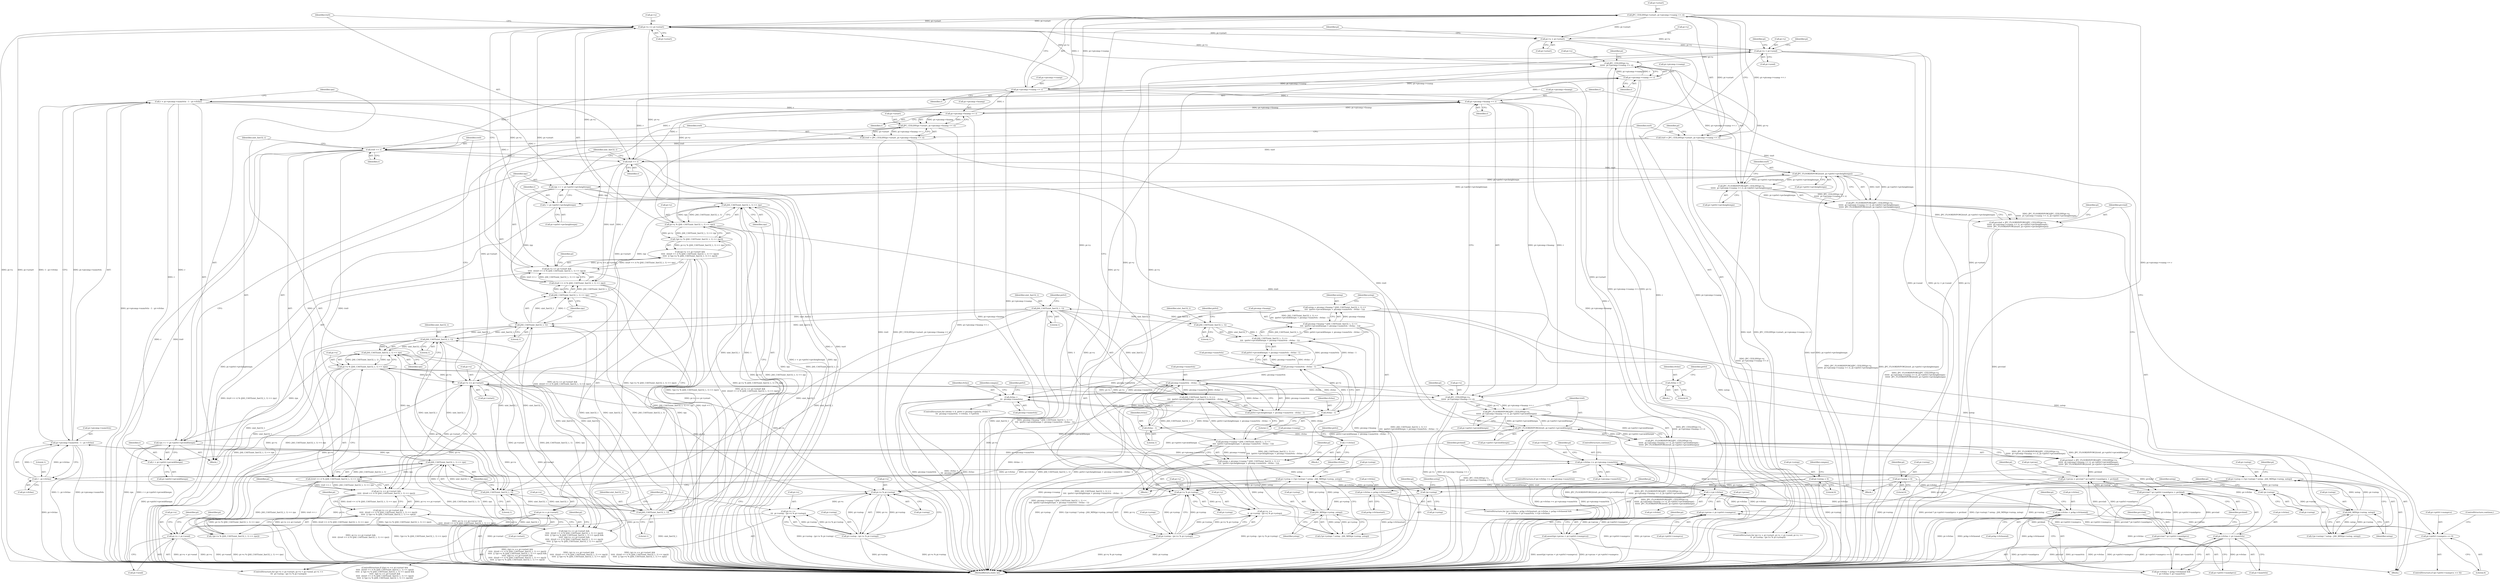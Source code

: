 digraph "0_jasper_f25486c3d4aa472fec79150f2c41ed4333395d3d@pointer" {
"1000513" [label="(Call,JPC_CEILDIV(pi->ystart, pi->picomp->vsamp << r))"];
"1000556" [label="(Call,pi->y == pi->ystart)"];
"1000329" [label="(Call,pi->y < pi->yend)"];
"1000322" [label="(Call,pi->y = pi->ystart)"];
"1000513" [label="(Call,JPC_CEILDIV(pi->ystart, pi->picomp->vsamp << r))"];
"1000517" [label="(Call,pi->picomp->vsamp << r)"];
"1000618" [label="(Call,pi->picomp->vsamp << r)"];
"1000591" [label="(Call,pi->picomp->hsamp << r)"];
"1000504" [label="(Call,pi->picomp->hsamp << r)"];
"1000467" [label="(Call,r = pi->picomp->numrlvls - 1 - pi->rlvlno)"];
"1000469" [label="(Call,pi->picomp->numrlvls - 1 - pi->rlvlno)"];
"1000432" [label="(Call,pi->rlvlno >= pi->picomp->numrlvls)"];
"1000309" [label="(Call,pi->rlvlno < pi->maxrlvls)"];
"1000302" [label="(Call,pi->rlvlno < pchg->rlvlnoend)"];
"1000294" [label="(Call,pi->rlvlno = pchg->rlvlnostart)"];
"1000316" [label="(Call,++pi->rlvlno)"];
"1000475" [label="(Call,1 - pi->rlvlno)"];
"1000564" [label="(Call,try0 << r)"];
"1000511" [label="(Call,try0 = JPC_CEILDIV(pi->ystart, pi->picomp->vsamp << r))"];
"1000536" [label="(Call,trx0 << r)"];
"1000498" [label="(Call,trx0 = JPC_CEILDIV(pi->xstart, pi->picomp->hsamp << r))"];
"1000500" [label="(Call,JPC_CEILDIV(pi->xstart, pi->picomp->hsamp << r))"];
"1000528" [label="(Call,pi->x == pi->xstart)"];
"1000360" [label="(Call,pi->x < pi->xend)"];
"1000367" [label="(Call,pi->x +=\n\t\t\t  pi->xstep - (pi->x % pi->xstep))"];
"1000371" [label="(Call,pi->xstep - (pi->x % pi->xstep))"];
"1000375" [label="(Call,pi->x % pi->xstep)"];
"1000545" [label="(Call,pi->x % (JAS_CAST(uint_fast32_t, 1) << rpx))"];
"1000549" [label="(Call,JAS_CAST(uint_fast32_t, 1) << rpx)"];
"1000550" [label="(Call,JAS_CAST(uint_fast32_t, 1))"];
"1000578" [label="(Call,JAS_CAST(uint_fast32_t, 1))"];
"1000568" [label="(Call,JAS_CAST(uint_fast32_t, 1))"];
"1000244" [label="(Call,JAS_CAST(uint_fast32_t, 1))"];
"1000223" [label="(Call,JAS_CAST(uint_fast32_t, 1))"];
"1000540" [label="(Call,JAS_CAST(uint_fast32_t, 1))"];
"1000539" [label="(Call,JAS_CAST(uint_fast32_t, 1) << rpx)"];
"1000480" [label="(Call,rpx = r + pi->pirlvl->prcwidthexpn)"];
"1000603" [label="(Call,JPC_FLOORDIVPOW2(trx0, pi->pirlvl->prcwidthexpn))"];
"1000586" [label="(Call,JPC_FLOORDIVPOW2(JPC_CEILDIV(pi->x,\n\t\t\t\t\t\t  pi->picomp->hsamp << r), pi->pirlvl->prcwidthexpn))"];
"1000587" [label="(Call,JPC_CEILDIV(pi->x,\n\t\t\t\t\t\t  pi->picomp->hsamp << r))"];
"1000258" [label="(Call,pi->xstep = (!pi->xstep) ? xstep : JAS_MIN(pi->xstep, xstep))"];
"1000216" [label="(Call,xstep = picomp->hsamp * (JAS_CAST(uint_fast32_t, 1) <<\n\t\t\t\t  (pirlvl->prcwidthexpn + picomp->numrlvls - rlvlno - 1)))"];
"1000218" [label="(Call,picomp->hsamp * (JAS_CAST(uint_fast32_t, 1) <<\n\t\t\t\t  (pirlvl->prcwidthexpn + picomp->numrlvls - rlvlno - 1)))"];
"1000222" [label="(Call,JAS_CAST(uint_fast32_t, 1) <<\n\t\t\t\t  (pirlvl->prcwidthexpn + picomp->numrlvls - rlvlno - 1))"];
"1000230" [label="(Call,picomp->numrlvls - rlvlno - 1)"];
"1000173" [label="(Call,rlvlno <\n \t\t\t  picomp->numrlvls)"];
"1000165" [label="(Call,rlvlno = 0)"];
"1000179" [label="(Call,++rlvlno)"];
"1000255" [label="(Call,rlvlno - 1)"];
"1000234" [label="(Call,rlvlno - 1)"];
"1000251" [label="(Call,picomp->numrlvls - rlvlno - 1)"];
"1000268" [label="(Call,JAS_MIN(pi->xstep, xstep))"];
"1000263" [label="(Call,!pi->xstep)"];
"1000132" [label="(Call,pi->xstep = 0)"];
"1000353" [label="(Call,pi->x = pi->xstart)"];
"1000336" [label="(Call,pi->y +=\n\t\t  pi->ystep - (pi->y % pi->ystep))"];
"1000340" [label="(Call,pi->ystep - (pi->y % pi->ystep))"];
"1000344" [label="(Call,pi->y % pi->ystep)"];
"1000573" [label="(Call,pi->y % (JAS_CAST(uint_fast32_t, 1) << rpy))"];
"1000577" [label="(Call,JAS_CAST(uint_fast32_t, 1) << rpy)"];
"1000567" [label="(Call,JAS_CAST(uint_fast32_t, 1) << rpy)"];
"1000489" [label="(Call,rpy = r + pi->pirlvl->prcheightexpn)"];
"1000630" [label="(Call,JPC_FLOORDIVPOW2(try0, pi->pirlvl->prcheightexpn))"];
"1000613" [label="(Call,JPC_FLOORDIVPOW2(JPC_CEILDIV(pi->y,\n\t\t\t\t\t\t  pi->picomp->vsamp << r), pi->pirlvl->prcheightexpn))"];
"1000614" [label="(Call,JPC_CEILDIV(pi->y,\n\t\t\t\t\t\t  pi->picomp->vsamp << r))"];
"1000273" [label="(Call,pi->ystep = (!pi->ystep) ? ystep : JAS_MIN(pi->ystep, ystep))"];
"1000283" [label="(Call,JAS_MIN(pi->ystep, ystep))"];
"1000278" [label="(Call,!pi->ystep)"];
"1000137" [label="(Call,pi->ystep = 0)"];
"1000237" [label="(Call,ystep = picomp->vsamp * (JAS_CAST(uint_fast32_t, 1) <<\n\t\t\t\t  (pirlvl->prcheightexpn + picomp->numrlvls - rlvlno - 1)))"];
"1000239" [label="(Call,picomp->vsamp * (JAS_CAST(uint_fast32_t, 1) <<\n\t\t\t\t  (pirlvl->prcheightexpn + picomp->numrlvls - rlvlno - 1)))"];
"1000243" [label="(Call,JAS_CAST(uint_fast32_t, 1) <<\n\t\t\t\t  (pirlvl->prcheightexpn + picomp->numrlvls - rlvlno - 1))"];
"1000563" [label="(Call,(try0 << r) % (JAS_CAST(uint_fast32_t, 1) << rpy))"];
"1000555" [label="(Call,pi->y == pi->ystart &&\n\t\t\t\t\t  ((try0 << r) % (JAS_CAST(uint_fast32_t, 1) << rpy)))"];
"1000554" [label="(Call,(pi->y == pi->ystart &&\n\t\t\t\t\t  ((try0 << r) % (JAS_CAST(uint_fast32_t, 1) << rpy)))\n\t\t\t\t\t  || !(pi->y % (JAS_CAST(uint_fast32_t, 1) << rpy)))"];
"1000525" [label="(Call,((pi->x == pi->xstart &&\n\t\t\t\t\t  ((trx0 << r) % (JAS_CAST(uint_fast32_t, 1) << rpx)))\n\t\t\t\t\t  || !(pi->x % (JAS_CAST(uint_fast32_t, 1) << rpx))) &&\n\t\t\t\t\t  ((pi->y == pi->ystart &&\n\t\t\t\t\t  ((try0 << r) % (JAS_CAST(uint_fast32_t, 1) << rpy)))\n\t\t\t\t\t  || !(pi->y % (JAS_CAST(uint_fast32_t, 1) << rpy))))"];
"1000535" [label="(Call,(trx0 << r) % (JAS_CAST(uint_fast32_t, 1) << rpx))"];
"1000527" [label="(Call,pi->x == pi->xstart &&\n\t\t\t\t\t  ((trx0 << r) % (JAS_CAST(uint_fast32_t, 1) << rpx)))"];
"1000526" [label="(Call,(pi->x == pi->xstart &&\n\t\t\t\t\t  ((trx0 << r) % (JAS_CAST(uint_fast32_t, 1) << rpx)))\n\t\t\t\t\t  || !(pi->x % (JAS_CAST(uint_fast32_t, 1) << rpx)))"];
"1000585" [label="(Call,JPC_FLOORDIVPOW2(JPC_CEILDIV(pi->x,\n\t\t\t\t\t\t  pi->picomp->hsamp << r), pi->pirlvl->prcwidthexpn) -\n\t\t\t\t\t\t  JPC_FLOORDIVPOW2(trx0, pi->pirlvl->prcwidthexpn))"];
"1000583" [label="(Call,prchind = JPC_FLOORDIVPOW2(JPC_CEILDIV(pi->x,\n\t\t\t\t\t\t  pi->picomp->hsamp << r), pi->pirlvl->prcwidthexpn) -\n\t\t\t\t\t\t  JPC_FLOORDIVPOW2(trx0, pi->pirlvl->prcwidthexpn))"];
"1000637" [label="(Call,pi->prcno = prcvind * pi->pirlvl->numhprcs + prchind)"];
"1000651" [label="(Call,pi->prcno < pi->pirlvl->numprcs)"];
"1000458" [label="(Call,pi->pirlvl->numprcs == 0)"];
"1000650" [label="(Call,assert(pi->prcno < pi->pirlvl->numprcs))"];
"1000641" [label="(Call,prcvind * pi->pirlvl->numhprcs + prchind)"];
"1000544" [label="(Call,!(pi->x % (JAS_CAST(uint_fast32_t, 1) << rpx)))"];
"1000482" [label="(Call,r + pi->pirlvl->prcwidthexpn)"];
"1000612" [label="(Call,JPC_FLOORDIVPOW2(JPC_CEILDIV(pi->y,\n\t\t\t\t\t\t  pi->picomp->vsamp << r), pi->pirlvl->prcheightexpn) -\n\t\t\t\t\t\t  JPC_FLOORDIVPOW2(try0, pi->pirlvl->prcheightexpn))"];
"1000610" [label="(Call,prcvind = JPC_FLOORDIVPOW2(JPC_CEILDIV(pi->y,\n\t\t\t\t\t\t  pi->picomp->vsamp << r), pi->pirlvl->prcheightexpn) -\n\t\t\t\t\t\t  JPC_FLOORDIVPOW2(try0, pi->pirlvl->prcheightexpn))"];
"1000642" [label="(Call,prcvind * pi->pirlvl->numhprcs)"];
"1000572" [label="(Call,!(pi->y % (JAS_CAST(uint_fast32_t, 1) << rpy)))"];
"1000491" [label="(Call,r + pi->pirlvl->prcheightexpn)"];
"1000224" [label="(Identifier,uint_fast32_t)"];
"1000133" [label="(Call,pi->xstep)"];
"1000283" [label="(Call,JAS_MIN(pi->ystep, ystep))"];
"1000226" [label="(Call,pirlvl->prcwidthexpn + picomp->numrlvls - rlvlno - 1)"];
"1000275" [label="(Identifier,pi)"];
"1000491" [label="(Call,r + pi->pirlvl->prcheightexpn)"];
"1000137" [label="(Call,pi->ystep = 0)"];
"1000523" [label="(Identifier,r)"];
"1000274" [label="(Call,pi->ystep)"];
"1000279" [label="(Call,pi->ystep)"];
"1000651" [label="(Call,pi->prcno < pi->pirlvl->numprcs)"];
"1000277" [label="(Call,(!pi->ystep) ? ystep : JAS_MIN(pi->ystep, ystep))"];
"1000573" [label="(Call,pi->y % (JAS_CAST(uint_fast32_t, 1) << rpy))"];
"1000597" [label="(Identifier,r)"];
"1000544" [label="(Call,!(pi->x % (JAS_CAST(uint_fast32_t, 1) << rpx)))"];
"1000600" [label="(Identifier,pi)"];
"1000252" [label="(Call,picomp->numrlvls)"];
"1000367" [label="(Call,pi->x +=\n\t\t\t  pi->xstep - (pi->x % pi->xstep))"];
"1000536" [label="(Call,trx0 << r)"];
"1000492" [label="(Identifier,r)"];
"1000264" [label="(Call,pi->xstep)"];
"1000458" [label="(Call,pi->pirlvl->numprcs == 0)"];
"1000663" [label="(Identifier,pi)"];
"1000166" [label="(Identifier,rlvlno)"];
"1000642" [label="(Call,prcvind * pi->pirlvl->numhprcs)"];
"1000484" [label="(Call,pi->pirlvl->prcwidthexpn)"];
"1000552" [label="(Literal,1)"];
"1000257" [label="(Literal,1)"];
"1000357" [label="(Call,pi->xstart)"];
"1000567" [label="(Call,JAS_CAST(uint_fast32_t, 1) << rpy)"];
"1000630" [label="(Call,JPC_FLOORDIVPOW2(try0, pi->pirlvl->prcheightexpn))"];
"1000604" [label="(Identifier,trx0)"];
"1000272" [label="(Identifier,xstep)"];
"1000442" [label="(ControlStructure,continue;)"];
"1000547" [label="(Identifier,pi)"];
"1000183" [label="(Block,)"];
"1000510" [label="(Identifier,r)"];
"1000615" [label="(Call,pi->y)"];
"1000364" [label="(Call,pi->xend)"];
"1000498" [label="(Call,trx0 = JPC_CEILDIV(pi->xstart, pi->picomp->hsamp << r))"];
"1000302" [label="(Call,pi->rlvlno < pchg->rlvlnoend)"];
"1000375" [label="(Call,pi->x % pi->xstep)"];
"1000301" [label="(Call,pi->rlvlno < pchg->rlvlnoend &&\n\t  pi->rlvlno < pi->maxrlvls)"];
"1000432" [label="(Call,pi->rlvlno >= pi->picomp->numrlvls)"];
"1000553" [label="(Identifier,rpx)"];
"1000139" [label="(Identifier,pi)"];
"1000260" [label="(Identifier,pi)"];
"1000371" [label="(Call,pi->xstep - (pi->x % pi->xstep))"];
"1000175" [label="(Call,picomp->numrlvls)"];
"1000624" [label="(Identifier,r)"];
"1000298" [label="(Call,pchg->rlvlnostart)"];
"1000362" [label="(Identifier,pi)"];
"1000180" [label="(Identifier,rlvlno)"];
"1000132" [label="(Call,pi->xstep = 0)"];
"1000268" [label="(Call,JAS_MIN(pi->xstep, xstep))"];
"1000225" [label="(Literal,1)"];
"1000612" [label="(Call,JPC_FLOORDIVPOW2(JPC_CEILDIV(pi->y,\n\t\t\t\t\t\t  pi->picomp->vsamp << r), pi->pirlvl->prcheightexpn) -\n\t\t\t\t\t\t  JPC_FLOORDIVPOW2(try0, pi->pirlvl->prcheightexpn))"];
"1000355" [label="(Identifier,pi)"];
"1000470" [label="(Call,pi->picomp->numrlvls)"];
"1000246" [label="(Literal,1)"];
"1000179" [label="(Call,++rlvlno)"];
"1000322" [label="(Call,pi->y = pi->ystart)"];
"1000316" [label="(Call,++pi->rlvlno)"];
"1000222" [label="(Call,JAS_CAST(uint_fast32_t, 1) <<\n\t\t\t\t  (pirlvl->prcwidthexpn + picomp->numrlvls - rlvlno - 1))"];
"1000270" [label="(Identifier,pi)"];
"1000131" [label="(Block,)"];
"1000165" [label="(Call,rlvlno = 0)"];
"1000560" [label="(Call,pi->ystart)"];
"1000570" [label="(Literal,1)"];
"1000361" [label="(Call,pi->x)"];
"1000258" [label="(Call,pi->xstep = (!pi->xstep) ? xstep : JAS_MIN(pi->xstep, xstep))"];
"1000173" [label="(Call,rlvlno <\n \t\t\t  picomp->numrlvls)"];
"1000330" [label="(Call,pi->y)"];
"1000526" [label="(Call,(pi->x == pi->xstart &&\n\t\t\t\t\t  ((trx0 << r) % (JAS_CAST(uint_fast32_t, 1) << rpx)))\n\t\t\t\t\t  || !(pi->x % (JAS_CAST(uint_fast32_t, 1) << rpx)))"];
"1000336" [label="(Call,pi->y +=\n\t\t  pi->ystep - (pi->y % pi->ystep))"];
"1000564" [label="(Call,try0 << r)"];
"1000541" [label="(Identifier,uint_fast32_t)"];
"1000649" [label="(Identifier,prchind)"];
"1000517" [label="(Call,pi->picomp->vsamp << r)"];
"1000329" [label="(Call,pi->y < pi->yend)"];
"1000592" [label="(Call,pi->picomp->hsamp)"];
"1000524" [label="(ControlStructure,if (((pi->x == pi->xstart &&\n\t\t\t\t\t  ((trx0 << r) % (JAS_CAST(uint_fast32_t, 1) << rpx)))\n\t\t\t\t\t  || !(pi->x % (JAS_CAST(uint_fast32_t, 1) << rpx))) &&\n\t\t\t\t\t  ((pi->y == pi->ystart &&\n\t\t\t\t\t  ((try0 << r) % (JAS_CAST(uint_fast32_t, 1) << rpy)))\n\t\t\t\t\t  || !(pi->y % (JAS_CAST(uint_fast32_t, 1) << rpy)))))"];
"1000542" [label="(Literal,1)"];
"1000480" [label="(Call,rpx = r + pi->pirlvl->prcwidthexpn)"];
"1000568" [label="(Call,JAS_CAST(uint_fast32_t, 1))"];
"1000513" [label="(Call,JPC_CEILDIV(pi->ystart, pi->picomp->vsamp << r))"];
"1000565" [label="(Identifier,try0)"];
"1000632" [label="(Call,pi->pirlvl->prcheightexpn)"];
"1000625" [label="(Call,pi->pirlvl->prcheightexpn)"];
"1000333" [label="(Call,pi->yend)"];
"1000433" [label="(Call,pi->rlvlno)"];
"1000230" [label="(Call,picomp->numrlvls - rlvlno - 1)"];
"1000424" [label="(Identifier,pi)"];
"1000159" [label="(Identifier,compno)"];
"1000537" [label="(Identifier,trx0)"];
"1000505" [label="(Call,pi->picomp->hsamp)"];
"1000217" [label="(Identifier,xstep)"];
"1000138" [label="(Call,pi->ystep)"];
"1000550" [label="(Call,JAS_CAST(uint_fast32_t, 1))"];
"1000554" [label="(Call,(pi->y == pi->ystart &&\n\t\t\t\t\t  ((try0 << r) % (JAS_CAST(uint_fast32_t, 1) << rpy)))\n\t\t\t\t\t  || !(pi->y % (JAS_CAST(uint_fast32_t, 1) << rpy)))"];
"1000341" [label="(Call,pi->ystep)"];
"1000500" [label="(Call,JPC_CEILDIV(pi->xstart, pi->picomp->hsamp << r))"];
"1000588" [label="(Call,pi->x)"];
"1000345" [label="(Call,pi->y)"];
"1000259" [label="(Call,pi->xstep)"];
"1000577" [label="(Call,JAS_CAST(uint_fast32_t, 1) << rpy)"];
"1000571" [label="(Identifier,rpy)"];
"1000189" [label="(Identifier,pirlvl)"];
"1000555" [label="(Call,pi->y == pi->ystart &&\n\t\t\t\t\t  ((try0 << r) % (JAS_CAST(uint_fast32_t, 1) << rpy)))"];
"1000376" [label="(Call,pi->x)"];
"1000579" [label="(Identifier,uint_fast32_t)"];
"1000387" [label="(Identifier,pi)"];
"1000235" [label="(Identifier,rlvlno)"];
"1000323" [label="(Call,pi->y)"];
"1000326" [label="(Call,pi->ystart)"];
"1000306" [label="(Call,pchg->rlvlnoend)"];
"1000352" [label="(ControlStructure,for (pi->x = pi->xstart; pi->x < pi->xend; pi->x +=\n\t\t\t  pi->xstep - (pi->x % pi->xstep)))"];
"1000245" [label="(Identifier,uint_fast32_t)"];
"1000284" [label="(Call,pi->ystep)"];
"1000282" [label="(Identifier,ystep)"];
"1000228" [label="(Identifier,pirlvl)"];
"1000530" [label="(Identifier,pi)"];
"1000303" [label="(Call,pi->rlvlno)"];
"1000287" [label="(Identifier,ystep)"];
"1000511" [label="(Call,try0 = JPC_CEILDIV(pi->ystart, pi->picomp->vsamp << r))"];
"1000543" [label="(Identifier,rpx)"];
"1000549" [label="(Call,JAS_CAST(uint_fast32_t, 1) << rpx)"];
"1000216" [label="(Call,xstep = picomp->hsamp * (JAS_CAST(uint_fast32_t, 1) <<\n\t\t\t\t  (pirlvl->prcwidthexpn + picomp->numrlvls - rlvlno - 1)))"];
"1000586" [label="(Call,JPC_FLOORDIVPOW2(JPC_CEILDIV(pi->x,\n\t\t\t\t\t\t  pi->picomp->hsamp << r), pi->pirlvl->prcwidthexpn))"];
"1000643" [label="(Identifier,prcvind)"];
"1000582" [label="(Block,)"];
"1000540" [label="(Call,JAS_CAST(uint_fast32_t, 1))"];
"1000655" [label="(Call,pi->pirlvl->numprcs)"];
"1000379" [label="(Call,pi->xstep)"];
"1000169" [label="(Identifier,pirlvl)"];
"1000459" [label="(Call,pi->pirlvl->numprcs)"];
"1000263" [label="(Call,!pi->xstep)"];
"1000493" [label="(Call,pi->pirlvl->prcheightexpn)"];
"1000532" [label="(Call,pi->xstart)"];
"1000267" [label="(Identifier,xstep)"];
"1000613" [label="(Call,JPC_FLOORDIVPOW2(JPC_CEILDIV(pi->y,\n\t\t\t\t\t\t  pi->picomp->vsamp << r), pi->pirlvl->prcheightexpn))"];
"1000535" [label="(Call,(trx0 << r) % (JAS_CAST(uint_fast32_t, 1) << rpx))"];
"1000476" [label="(Literal,1)"];
"1000499" [label="(Identifier,trx0)"];
"1000585" [label="(Call,JPC_FLOORDIVPOW2(JPC_CEILDIV(pi->x,\n\t\t\t\t\t\t  pi->picomp->hsamp << r), pi->pirlvl->prcwidthexpn) -\n\t\t\t\t\t\t  JPC_FLOORDIVPOW2(trx0, pi->pirlvl->prcwidthexpn))"];
"1000285" [label="(Identifier,pi)"];
"1000141" [label="(Literal,0)"];
"1000641" [label="(Call,prcvind * pi->pirlvl->numhprcs + prchind)"];
"1000627" [label="(Identifier,pi)"];
"1000309" [label="(Call,pi->rlvlno < pi->maxrlvls)"];
"1000525" [label="(Call,((pi->x == pi->xstart &&\n\t\t\t\t\t  ((trx0 << r) % (JAS_CAST(uint_fast32_t, 1) << rpx)))\n\t\t\t\t\t  || !(pi->x % (JAS_CAST(uint_fast32_t, 1) << rpx))) &&\n\t\t\t\t\t  ((pi->y == pi->ystart &&\n\t\t\t\t\t  ((try0 << r) % (JAS_CAST(uint_fast32_t, 1) << rpy)))\n\t\t\t\t\t  || !(pi->y % (JAS_CAST(uint_fast32_t, 1) << rpy))))"];
"1000558" [label="(Identifier,pi)"];
"1000583" [label="(Call,prchind = JPC_FLOORDIVPOW2(JPC_CEILDIV(pi->x,\n\t\t\t\t\t\t  pi->picomp->hsamp << r), pi->pirlvl->prcwidthexpn) -\n\t\t\t\t\t\t  JPC_FLOORDIVPOW2(trx0, pi->pirlvl->prcwidthexpn))"];
"1000569" [label="(Identifier,uint_fast32_t)"];
"1000638" [label="(Call,pi->prcno)"];
"1000557" [label="(Call,pi->y)"];
"1000337" [label="(Call,pi->y)"];
"1000644" [label="(Call,pi->pirlvl->numhprcs)"];
"1000269" [label="(Call,pi->xstep)"];
"1000489" [label="(Call,rpy = r + pi->pirlvl->prcheightexpn)"];
"1000344" [label="(Call,pi->y % pi->ystep)"];
"1000240" [label="(Call,picomp->vsamp)"];
"1000234" [label="(Call,rlvlno - 1)"];
"1000475" [label="(Call,1 - pi->rlvlno)"];
"1000587" [label="(Call,JPC_CEILDIV(pi->x,\n\t\t\t\t\t\t  pi->picomp->hsamp << r))"];
"1000468" [label="(Identifier,r)"];
"1000318" [label="(Identifier,pi)"];
"1000244" [label="(Call,JAS_CAST(uint_fast32_t, 1))"];
"1000431" [label="(ControlStructure,if (pi->rlvlno >= pi->picomp->numrlvls))"];
"1000614" [label="(Call,JPC_CEILDIV(pi->y,\n\t\t\t\t\t\t  pi->picomp->vsamp << r))"];
"1000546" [label="(Call,pi->x)"];
"1000619" [label="(Call,pi->picomp->vsamp)"];
"1000650" [label="(Call,assert(pi->prcno < pi->pirlvl->numprcs))"];
"1000639" [label="(Identifier,pi)"];
"1000490" [label="(Identifier,rpy)"];
"1000483" [label="(Identifier,r)"];
"1000518" [label="(Call,pi->picomp->vsamp)"];
"1000163" [label="(ControlStructure,for (rlvlno = 0, pirlvl = picomp->pirlvls; rlvlno <\n \t\t\t  picomp->numrlvls; ++rlvlno, ++pirlvl))"];
"1000238" [label="(Identifier,ystep)"];
"1000538" [label="(Identifier,r)"];
"1000293" [label="(ControlStructure,for (pi->rlvlno = pchg->rlvlnostart; pi->rlvlno < pchg->rlvlnoend &&\n\t  pi->rlvlno < pi->maxrlvls; ++pi->rlvlno))"];
"1000539" [label="(Call,JAS_CAST(uint_fast32_t, 1) << rpx)"];
"1000445" [label="(Identifier,pi)"];
"1000304" [label="(Identifier,pi)"];
"1000545" [label="(Call,pi->x % (JAS_CAST(uint_fast32_t, 1) << rpx))"];
"1000223" [label="(Call,JAS_CAST(uint_fast32_t, 1))"];
"1000574" [label="(Call,pi->y)"];
"1000467" [label="(Call,r = pi->picomp->numrlvls - 1 - pi->rlvlno)"];
"1000572" [label="(Call,!(pi->y % (JAS_CAST(uint_fast32_t, 1) << rpy)))"];
"1000563" [label="(Call,(try0 << r) % (JAS_CAST(uint_fast32_t, 1) << rpy))"];
"1000591" [label="(Call,pi->picomp->hsamp << r)"];
"1000512" [label="(Identifier,try0)"];
"1000262" [label="(Call,(!pi->xstep) ? xstep : JAS_MIN(pi->xstep, xstep))"];
"1000603" [label="(Call,JPC_FLOORDIVPOW2(trx0, pi->pirlvl->prcwidthexpn))"];
"1000605" [label="(Call,pi->pirlvl->prcwidthexpn)"];
"1000255" [label="(Call,rlvlno - 1)"];
"1000294" [label="(Call,pi->rlvlno = pchg->rlvlnostart)"];
"1000529" [label="(Call,pi->x)"];
"1000338" [label="(Identifier,pi)"];
"1000580" [label="(Literal,1)"];
"1000464" [label="(Literal,0)"];
"1000610" [label="(Call,prcvind = JPC_FLOORDIVPOW2(JPC_CEILDIV(pi->y,\n\t\t\t\t\t\t  pi->picomp->vsamp << r), pi->pirlvl->prcheightexpn) -\n\t\t\t\t\t\t  JPC_FLOORDIVPOW2(try0, pi->pirlvl->prcheightexpn))"];
"1000653" [label="(Identifier,pi)"];
"1000239" [label="(Call,picomp->vsamp * (JAS_CAST(uint_fast32_t, 1) <<\n\t\t\t\t  (pirlvl->prcheightexpn + picomp->numrlvls - rlvlno - 1)))"];
"1000477" [label="(Call,pi->rlvlno)"];
"1000598" [label="(Call,pi->pirlvl->prcwidthexpn)"];
"1000575" [label="(Identifier,pi)"];
"1000348" [label="(Call,pi->ystep)"];
"1000321" [label="(ControlStructure,for (pi->y = pi->ystart; pi->y < pi->yend; pi->y +=\n\t\t  pi->ystep - (pi->y % pi->ystep)))"];
"1000372" [label="(Call,pi->xstep)"];
"1000584" [label="(Identifier,prchind)"];
"1000469" [label="(Call,pi->picomp->numrlvls - 1 - pi->rlvlno)"];
"1000436" [label="(Call,pi->picomp->numrlvls)"];
"1000313" [label="(Call,pi->maxrlvls)"];
"1000218" [label="(Call,picomp->hsamp * (JAS_CAST(uint_fast32_t, 1) <<\n\t\t\t\t  (pirlvl->prcwidthexpn + picomp->numrlvls - rlvlno - 1)))"];
"1000368" [label="(Call,pi->x)"];
"1000581" [label="(Identifier,rpy)"];
"1000295" [label="(Call,pi->rlvlno)"];
"1000247" [label="(Call,pirlvl->prcheightexpn + picomp->numrlvls - rlvlno - 1)"];
"1000354" [label="(Call,pi->x)"];
"1000164" [label="(Block,)"];
"1000174" [label="(Identifier,rlvlno)"];
"1000514" [label="(Call,pi->ystart)"];
"1000578" [label="(Call,JAS_CAST(uint_fast32_t, 1))"];
"1000182" [label="(Identifier,pirlvl)"];
"1000251" [label="(Call,picomp->numrlvls - rlvlno - 1)"];
"1000256" [label="(Identifier,rlvlno)"];
"1000219" [label="(Call,picomp->hsamp)"];
"1000145" [label="(Identifier,compno)"];
"1000311" [label="(Identifier,pi)"];
"1000618" [label="(Call,pi->picomp->vsamp << r)"];
"1000178" [label="(Block,)"];
"1000457" [label="(ControlStructure,if (pi->pirlvl->numprcs == 0))"];
"1000236" [label="(Literal,1)"];
"1000566" [label="(Identifier,r)"];
"1000501" [label="(Call,pi->xstart)"];
"1000249" [label="(Identifier,pirlvl)"];
"1000611" [label="(Identifier,prcvind)"];
"1000466" [label="(ControlStructure,continue;)"];
"1000716" [label="(MethodReturn,static int)"];
"1000528" [label="(Call,pi->x == pi->xstart)"];
"1000273" [label="(Call,pi->ystep = (!pi->ystep) ? ystep : JAS_MIN(pi->ystep, ystep))"];
"1000231" [label="(Call,picomp->numrlvls)"];
"1000237" [label="(Call,ystep = picomp->vsamp * (JAS_CAST(uint_fast32_t, 1) <<\n\t\t\t\t  (pirlvl->prcheightexpn + picomp->numrlvls - rlvlno - 1)))"];
"1000331" [label="(Identifier,pi)"];
"1000482" [label="(Call,r + pi->pirlvl->prcwidthexpn)"];
"1000551" [label="(Identifier,uint_fast32_t)"];
"1000556" [label="(Call,pi->y == pi->ystart)"];
"1000243" [label="(Call,JAS_CAST(uint_fast32_t, 1) <<\n\t\t\t\t  (pirlvl->prcheightexpn + picomp->numrlvls - rlvlno - 1))"];
"1000430" [label="(Block,)"];
"1000504" [label="(Call,pi->picomp->hsamp << r)"];
"1000340" [label="(Call,pi->ystep - (pi->y % pi->ystep))"];
"1000631" [label="(Identifier,try0)"];
"1000317" [label="(Call,pi->rlvlno)"];
"1000360" [label="(Call,pi->x < pi->xend)"];
"1000278" [label="(Call,!pi->ystep)"];
"1000353" [label="(Call,pi->x = pi->xstart)"];
"1000481" [label="(Identifier,rpx)"];
"1000167" [label="(Literal,0)"];
"1000637" [label="(Call,pi->prcno = prcvind * pi->pirlvl->numhprcs + prchind)"];
"1000652" [label="(Call,pi->prcno)"];
"1000527" [label="(Call,pi->x == pi->xstart &&\n\t\t\t\t\t  ((trx0 << r) % (JAS_CAST(uint_fast32_t, 1) << rpx)))"];
"1000310" [label="(Call,pi->rlvlno)"];
"1000136" [label="(Literal,0)"];
"1000513" -> "1000511"  [label="AST: "];
"1000513" -> "1000517"  [label="CFG: "];
"1000514" -> "1000513"  [label="AST: "];
"1000517" -> "1000513"  [label="AST: "];
"1000511" -> "1000513"  [label="CFG: "];
"1000513" -> "1000716"  [label="DDG: pi->ystart"];
"1000513" -> "1000716"  [label="DDG: pi->picomp->vsamp << r"];
"1000513" -> "1000322"  [label="DDG: pi->ystart"];
"1000513" -> "1000511"  [label="DDG: pi->ystart"];
"1000513" -> "1000511"  [label="DDG: pi->picomp->vsamp << r"];
"1000556" -> "1000513"  [label="DDG: pi->ystart"];
"1000517" -> "1000513"  [label="DDG: pi->picomp->vsamp"];
"1000517" -> "1000513"  [label="DDG: r"];
"1000513" -> "1000556"  [label="DDG: pi->ystart"];
"1000556" -> "1000555"  [label="AST: "];
"1000556" -> "1000560"  [label="CFG: "];
"1000557" -> "1000556"  [label="AST: "];
"1000560" -> "1000556"  [label="AST: "];
"1000565" -> "1000556"  [label="CFG: "];
"1000555" -> "1000556"  [label="CFG: "];
"1000556" -> "1000716"  [label="DDG: pi->ystart"];
"1000556" -> "1000716"  [label="DDG: pi->y"];
"1000556" -> "1000322"  [label="DDG: pi->ystart"];
"1000556" -> "1000344"  [label="DDG: pi->y"];
"1000556" -> "1000555"  [label="DDG: pi->y"];
"1000556" -> "1000555"  [label="DDG: pi->ystart"];
"1000329" -> "1000556"  [label="DDG: pi->y"];
"1000573" -> "1000556"  [label="DDG: pi->y"];
"1000614" -> "1000556"  [label="DDG: pi->y"];
"1000556" -> "1000573"  [label="DDG: pi->y"];
"1000556" -> "1000614"  [label="DDG: pi->y"];
"1000329" -> "1000321"  [label="AST: "];
"1000329" -> "1000333"  [label="CFG: "];
"1000330" -> "1000329"  [label="AST: "];
"1000333" -> "1000329"  [label="AST: "];
"1000355" -> "1000329"  [label="CFG: "];
"1000318" -> "1000329"  [label="CFG: "];
"1000329" -> "1000716"  [label="DDG: pi->yend"];
"1000329" -> "1000716"  [label="DDG: pi->y < pi->yend"];
"1000329" -> "1000716"  [label="DDG: pi->y"];
"1000322" -> "1000329"  [label="DDG: pi->y"];
"1000336" -> "1000329"  [label="DDG: pi->y"];
"1000329" -> "1000344"  [label="DDG: pi->y"];
"1000329" -> "1000614"  [label="DDG: pi->y"];
"1000322" -> "1000321"  [label="AST: "];
"1000322" -> "1000326"  [label="CFG: "];
"1000323" -> "1000322"  [label="AST: "];
"1000326" -> "1000322"  [label="AST: "];
"1000331" -> "1000322"  [label="CFG: "];
"1000322" -> "1000716"  [label="DDG: pi->ystart"];
"1000517" -> "1000523"  [label="CFG: "];
"1000518" -> "1000517"  [label="AST: "];
"1000523" -> "1000517"  [label="AST: "];
"1000517" -> "1000716"  [label="DDG: pi->picomp->vsamp"];
"1000517" -> "1000716"  [label="DDG: r"];
"1000618" -> "1000517"  [label="DDG: pi->picomp->vsamp"];
"1000504" -> "1000517"  [label="DDG: r"];
"1000517" -> "1000536"  [label="DDG: r"];
"1000517" -> "1000564"  [label="DDG: r"];
"1000517" -> "1000591"  [label="DDG: r"];
"1000517" -> "1000618"  [label="DDG: pi->picomp->vsamp"];
"1000618" -> "1000614"  [label="AST: "];
"1000618" -> "1000624"  [label="CFG: "];
"1000619" -> "1000618"  [label="AST: "];
"1000624" -> "1000618"  [label="AST: "];
"1000614" -> "1000618"  [label="CFG: "];
"1000618" -> "1000716"  [label="DDG: r"];
"1000618" -> "1000716"  [label="DDG: pi->picomp->vsamp"];
"1000618" -> "1000614"  [label="DDG: pi->picomp->vsamp"];
"1000618" -> "1000614"  [label="DDG: r"];
"1000591" -> "1000618"  [label="DDG: r"];
"1000591" -> "1000587"  [label="AST: "];
"1000591" -> "1000597"  [label="CFG: "];
"1000592" -> "1000591"  [label="AST: "];
"1000597" -> "1000591"  [label="AST: "];
"1000587" -> "1000591"  [label="CFG: "];
"1000591" -> "1000716"  [label="DDG: pi->picomp->hsamp"];
"1000591" -> "1000504"  [label="DDG: pi->picomp->hsamp"];
"1000591" -> "1000587"  [label="DDG: pi->picomp->hsamp"];
"1000591" -> "1000587"  [label="DDG: r"];
"1000504" -> "1000591"  [label="DDG: pi->picomp->hsamp"];
"1000564" -> "1000591"  [label="DDG: r"];
"1000536" -> "1000591"  [label="DDG: r"];
"1000504" -> "1000500"  [label="AST: "];
"1000504" -> "1000510"  [label="CFG: "];
"1000505" -> "1000504"  [label="AST: "];
"1000510" -> "1000504"  [label="AST: "];
"1000500" -> "1000504"  [label="CFG: "];
"1000504" -> "1000716"  [label="DDG: pi->picomp->hsamp"];
"1000504" -> "1000500"  [label="DDG: pi->picomp->hsamp"];
"1000504" -> "1000500"  [label="DDG: r"];
"1000467" -> "1000504"  [label="DDG: r"];
"1000467" -> "1000430"  [label="AST: "];
"1000467" -> "1000469"  [label="CFG: "];
"1000468" -> "1000467"  [label="AST: "];
"1000469" -> "1000467"  [label="AST: "];
"1000481" -> "1000467"  [label="CFG: "];
"1000467" -> "1000716"  [label="DDG: pi->picomp->numrlvls - 1 - pi->rlvlno"];
"1000469" -> "1000467"  [label="DDG: pi->picomp->numrlvls"];
"1000469" -> "1000467"  [label="DDG: 1 - pi->rlvlno"];
"1000467" -> "1000480"  [label="DDG: r"];
"1000467" -> "1000482"  [label="DDG: r"];
"1000467" -> "1000489"  [label="DDG: r"];
"1000467" -> "1000491"  [label="DDG: r"];
"1000469" -> "1000475"  [label="CFG: "];
"1000470" -> "1000469"  [label="AST: "];
"1000475" -> "1000469"  [label="AST: "];
"1000469" -> "1000716"  [label="DDG: 1 - pi->rlvlno"];
"1000469" -> "1000716"  [label="DDG: pi->picomp->numrlvls"];
"1000469" -> "1000432"  [label="DDG: pi->picomp->numrlvls"];
"1000432" -> "1000469"  [label="DDG: pi->picomp->numrlvls"];
"1000475" -> "1000469"  [label="DDG: 1"];
"1000475" -> "1000469"  [label="DDG: pi->rlvlno"];
"1000432" -> "1000431"  [label="AST: "];
"1000432" -> "1000436"  [label="CFG: "];
"1000433" -> "1000432"  [label="AST: "];
"1000436" -> "1000432"  [label="AST: "];
"1000442" -> "1000432"  [label="CFG: "];
"1000445" -> "1000432"  [label="CFG: "];
"1000432" -> "1000716"  [label="DDG: pi->picomp->numrlvls"];
"1000432" -> "1000716"  [label="DDG: pi->rlvlno >= pi->picomp->numrlvls"];
"1000432" -> "1000316"  [label="DDG: pi->rlvlno"];
"1000309" -> "1000432"  [label="DDG: pi->rlvlno"];
"1000302" -> "1000432"  [label="DDG: pi->rlvlno"];
"1000475" -> "1000432"  [label="DDG: pi->rlvlno"];
"1000432" -> "1000475"  [label="DDG: pi->rlvlno"];
"1000309" -> "1000301"  [label="AST: "];
"1000309" -> "1000313"  [label="CFG: "];
"1000310" -> "1000309"  [label="AST: "];
"1000313" -> "1000309"  [label="AST: "];
"1000301" -> "1000309"  [label="CFG: "];
"1000309" -> "1000716"  [label="DDG: pi->rlvlno"];
"1000309" -> "1000716"  [label="DDG: pi->maxrlvls"];
"1000309" -> "1000301"  [label="DDG: pi->rlvlno"];
"1000309" -> "1000301"  [label="DDG: pi->maxrlvls"];
"1000302" -> "1000309"  [label="DDG: pi->rlvlno"];
"1000309" -> "1000316"  [label="DDG: pi->rlvlno"];
"1000302" -> "1000301"  [label="AST: "];
"1000302" -> "1000306"  [label="CFG: "];
"1000303" -> "1000302"  [label="AST: "];
"1000306" -> "1000302"  [label="AST: "];
"1000311" -> "1000302"  [label="CFG: "];
"1000301" -> "1000302"  [label="CFG: "];
"1000302" -> "1000716"  [label="DDG: pi->rlvlno"];
"1000302" -> "1000716"  [label="DDG: pchg->rlvlnoend"];
"1000302" -> "1000301"  [label="DDG: pi->rlvlno"];
"1000302" -> "1000301"  [label="DDG: pchg->rlvlnoend"];
"1000294" -> "1000302"  [label="DDG: pi->rlvlno"];
"1000316" -> "1000302"  [label="DDG: pi->rlvlno"];
"1000302" -> "1000316"  [label="DDG: pi->rlvlno"];
"1000294" -> "1000293"  [label="AST: "];
"1000294" -> "1000298"  [label="CFG: "];
"1000295" -> "1000294"  [label="AST: "];
"1000298" -> "1000294"  [label="AST: "];
"1000304" -> "1000294"  [label="CFG: "];
"1000294" -> "1000716"  [label="DDG: pchg->rlvlnostart"];
"1000316" -> "1000293"  [label="AST: "];
"1000316" -> "1000317"  [label="CFG: "];
"1000317" -> "1000316"  [label="AST: "];
"1000304" -> "1000316"  [label="CFG: "];
"1000475" -> "1000316"  [label="DDG: pi->rlvlno"];
"1000475" -> "1000477"  [label="CFG: "];
"1000476" -> "1000475"  [label="AST: "];
"1000477" -> "1000475"  [label="AST: "];
"1000475" -> "1000716"  [label="DDG: pi->rlvlno"];
"1000564" -> "1000563"  [label="AST: "];
"1000564" -> "1000566"  [label="CFG: "];
"1000565" -> "1000564"  [label="AST: "];
"1000566" -> "1000564"  [label="AST: "];
"1000569" -> "1000564"  [label="CFG: "];
"1000564" -> "1000716"  [label="DDG: r"];
"1000564" -> "1000716"  [label="DDG: try0"];
"1000564" -> "1000563"  [label="DDG: try0"];
"1000564" -> "1000563"  [label="DDG: r"];
"1000511" -> "1000564"  [label="DDG: try0"];
"1000536" -> "1000564"  [label="DDG: r"];
"1000564" -> "1000630"  [label="DDG: try0"];
"1000511" -> "1000430"  [label="AST: "];
"1000512" -> "1000511"  [label="AST: "];
"1000530" -> "1000511"  [label="CFG: "];
"1000511" -> "1000716"  [label="DDG: JPC_CEILDIV(pi->ystart, pi->picomp->vsamp << r)"];
"1000511" -> "1000716"  [label="DDG: try0"];
"1000511" -> "1000630"  [label="DDG: try0"];
"1000536" -> "1000535"  [label="AST: "];
"1000536" -> "1000538"  [label="CFG: "];
"1000537" -> "1000536"  [label="AST: "];
"1000538" -> "1000536"  [label="AST: "];
"1000541" -> "1000536"  [label="CFG: "];
"1000536" -> "1000716"  [label="DDG: r"];
"1000536" -> "1000716"  [label="DDG: trx0"];
"1000536" -> "1000535"  [label="DDG: trx0"];
"1000536" -> "1000535"  [label="DDG: r"];
"1000498" -> "1000536"  [label="DDG: trx0"];
"1000536" -> "1000603"  [label="DDG: trx0"];
"1000498" -> "1000430"  [label="AST: "];
"1000498" -> "1000500"  [label="CFG: "];
"1000499" -> "1000498"  [label="AST: "];
"1000500" -> "1000498"  [label="AST: "];
"1000512" -> "1000498"  [label="CFG: "];
"1000498" -> "1000716"  [label="DDG: trx0"];
"1000498" -> "1000716"  [label="DDG: JPC_CEILDIV(pi->xstart, pi->picomp->hsamp << r)"];
"1000500" -> "1000498"  [label="DDG: pi->xstart"];
"1000500" -> "1000498"  [label="DDG: pi->picomp->hsamp << r"];
"1000498" -> "1000603"  [label="DDG: trx0"];
"1000501" -> "1000500"  [label="AST: "];
"1000500" -> "1000716"  [label="DDG: pi->picomp->hsamp << r"];
"1000528" -> "1000500"  [label="DDG: pi->xstart"];
"1000500" -> "1000528"  [label="DDG: pi->xstart"];
"1000528" -> "1000527"  [label="AST: "];
"1000528" -> "1000532"  [label="CFG: "];
"1000529" -> "1000528"  [label="AST: "];
"1000532" -> "1000528"  [label="AST: "];
"1000537" -> "1000528"  [label="CFG: "];
"1000527" -> "1000528"  [label="CFG: "];
"1000528" -> "1000716"  [label="DDG: pi->x"];
"1000528" -> "1000716"  [label="DDG: pi->xstart"];
"1000528" -> "1000353"  [label="DDG: pi->xstart"];
"1000528" -> "1000375"  [label="DDG: pi->x"];
"1000528" -> "1000527"  [label="DDG: pi->x"];
"1000528" -> "1000527"  [label="DDG: pi->xstart"];
"1000360" -> "1000528"  [label="DDG: pi->x"];
"1000545" -> "1000528"  [label="DDG: pi->x"];
"1000587" -> "1000528"  [label="DDG: pi->x"];
"1000528" -> "1000545"  [label="DDG: pi->x"];
"1000528" -> "1000587"  [label="DDG: pi->x"];
"1000360" -> "1000352"  [label="AST: "];
"1000360" -> "1000364"  [label="CFG: "];
"1000361" -> "1000360"  [label="AST: "];
"1000364" -> "1000360"  [label="AST: "];
"1000387" -> "1000360"  [label="CFG: "];
"1000338" -> "1000360"  [label="CFG: "];
"1000360" -> "1000716"  [label="DDG: pi->x"];
"1000360" -> "1000716"  [label="DDG: pi->xend"];
"1000360" -> "1000716"  [label="DDG: pi->x < pi->xend"];
"1000367" -> "1000360"  [label="DDG: pi->x"];
"1000353" -> "1000360"  [label="DDG: pi->x"];
"1000360" -> "1000375"  [label="DDG: pi->x"];
"1000367" -> "1000352"  [label="AST: "];
"1000367" -> "1000371"  [label="CFG: "];
"1000368" -> "1000367"  [label="AST: "];
"1000371" -> "1000367"  [label="AST: "];
"1000362" -> "1000367"  [label="CFG: "];
"1000367" -> "1000716"  [label="DDG: pi->xstep - (pi->x % pi->xstep)"];
"1000371" -> "1000367"  [label="DDG: pi->xstep"];
"1000371" -> "1000367"  [label="DDG: pi->x % pi->xstep"];
"1000375" -> "1000367"  [label="DDG: pi->x"];
"1000371" -> "1000375"  [label="CFG: "];
"1000372" -> "1000371"  [label="AST: "];
"1000375" -> "1000371"  [label="AST: "];
"1000371" -> "1000716"  [label="DDG: pi->x % pi->xstep"];
"1000371" -> "1000716"  [label="DDG: pi->xstep"];
"1000375" -> "1000371"  [label="DDG: pi->xstep"];
"1000375" -> "1000371"  [label="DDG: pi->x"];
"1000371" -> "1000375"  [label="DDG: pi->xstep"];
"1000375" -> "1000379"  [label="CFG: "];
"1000376" -> "1000375"  [label="AST: "];
"1000379" -> "1000375"  [label="AST: "];
"1000545" -> "1000375"  [label="DDG: pi->x"];
"1000587" -> "1000375"  [label="DDG: pi->x"];
"1000258" -> "1000375"  [label="DDG: pi->xstep"];
"1000132" -> "1000375"  [label="DDG: pi->xstep"];
"1000545" -> "1000544"  [label="AST: "];
"1000545" -> "1000549"  [label="CFG: "];
"1000546" -> "1000545"  [label="AST: "];
"1000549" -> "1000545"  [label="AST: "];
"1000544" -> "1000545"  [label="CFG: "];
"1000545" -> "1000716"  [label="DDG: pi->x"];
"1000545" -> "1000716"  [label="DDG: JAS_CAST(uint_fast32_t, 1) << rpx"];
"1000545" -> "1000544"  [label="DDG: pi->x"];
"1000545" -> "1000544"  [label="DDG: JAS_CAST(uint_fast32_t, 1) << rpx"];
"1000549" -> "1000545"  [label="DDG: JAS_CAST(uint_fast32_t, 1)"];
"1000549" -> "1000545"  [label="DDG: rpx"];
"1000545" -> "1000587"  [label="DDG: pi->x"];
"1000549" -> "1000553"  [label="CFG: "];
"1000550" -> "1000549"  [label="AST: "];
"1000553" -> "1000549"  [label="AST: "];
"1000549" -> "1000716"  [label="DDG: JAS_CAST(uint_fast32_t, 1)"];
"1000549" -> "1000716"  [label="DDG: rpx"];
"1000550" -> "1000549"  [label="DDG: uint_fast32_t"];
"1000550" -> "1000549"  [label="DDG: 1"];
"1000539" -> "1000549"  [label="DDG: rpx"];
"1000480" -> "1000549"  [label="DDG: rpx"];
"1000550" -> "1000552"  [label="CFG: "];
"1000551" -> "1000550"  [label="AST: "];
"1000552" -> "1000550"  [label="AST: "];
"1000553" -> "1000550"  [label="CFG: "];
"1000550" -> "1000716"  [label="DDG: uint_fast32_t"];
"1000550" -> "1000540"  [label="DDG: uint_fast32_t"];
"1000578" -> "1000550"  [label="DDG: uint_fast32_t"];
"1000568" -> "1000550"  [label="DDG: uint_fast32_t"];
"1000244" -> "1000550"  [label="DDG: uint_fast32_t"];
"1000540" -> "1000550"  [label="DDG: uint_fast32_t"];
"1000550" -> "1000568"  [label="DDG: uint_fast32_t"];
"1000550" -> "1000578"  [label="DDG: uint_fast32_t"];
"1000578" -> "1000577"  [label="AST: "];
"1000578" -> "1000580"  [label="CFG: "];
"1000579" -> "1000578"  [label="AST: "];
"1000580" -> "1000578"  [label="AST: "];
"1000581" -> "1000578"  [label="CFG: "];
"1000578" -> "1000716"  [label="DDG: uint_fast32_t"];
"1000578" -> "1000540"  [label="DDG: uint_fast32_t"];
"1000578" -> "1000568"  [label="DDG: uint_fast32_t"];
"1000578" -> "1000577"  [label="DDG: uint_fast32_t"];
"1000578" -> "1000577"  [label="DDG: 1"];
"1000568" -> "1000578"  [label="DDG: uint_fast32_t"];
"1000244" -> "1000578"  [label="DDG: uint_fast32_t"];
"1000540" -> "1000578"  [label="DDG: uint_fast32_t"];
"1000568" -> "1000567"  [label="AST: "];
"1000568" -> "1000570"  [label="CFG: "];
"1000569" -> "1000568"  [label="AST: "];
"1000570" -> "1000568"  [label="AST: "];
"1000571" -> "1000568"  [label="CFG: "];
"1000568" -> "1000716"  [label="DDG: uint_fast32_t"];
"1000568" -> "1000540"  [label="DDG: uint_fast32_t"];
"1000568" -> "1000567"  [label="DDG: uint_fast32_t"];
"1000568" -> "1000567"  [label="DDG: 1"];
"1000244" -> "1000568"  [label="DDG: uint_fast32_t"];
"1000540" -> "1000568"  [label="DDG: uint_fast32_t"];
"1000244" -> "1000243"  [label="AST: "];
"1000244" -> "1000246"  [label="CFG: "];
"1000245" -> "1000244"  [label="AST: "];
"1000246" -> "1000244"  [label="AST: "];
"1000249" -> "1000244"  [label="CFG: "];
"1000244" -> "1000716"  [label="DDG: uint_fast32_t"];
"1000244" -> "1000223"  [label="DDG: uint_fast32_t"];
"1000244" -> "1000243"  [label="DDG: uint_fast32_t"];
"1000244" -> "1000243"  [label="DDG: 1"];
"1000223" -> "1000244"  [label="DDG: uint_fast32_t"];
"1000244" -> "1000540"  [label="DDG: uint_fast32_t"];
"1000223" -> "1000222"  [label="AST: "];
"1000223" -> "1000225"  [label="CFG: "];
"1000224" -> "1000223"  [label="AST: "];
"1000225" -> "1000223"  [label="AST: "];
"1000228" -> "1000223"  [label="CFG: "];
"1000223" -> "1000222"  [label="DDG: uint_fast32_t"];
"1000223" -> "1000222"  [label="DDG: 1"];
"1000540" -> "1000539"  [label="AST: "];
"1000540" -> "1000542"  [label="CFG: "];
"1000541" -> "1000540"  [label="AST: "];
"1000542" -> "1000540"  [label="AST: "];
"1000543" -> "1000540"  [label="CFG: "];
"1000540" -> "1000716"  [label="DDG: uint_fast32_t"];
"1000540" -> "1000539"  [label="DDG: uint_fast32_t"];
"1000540" -> "1000539"  [label="DDG: 1"];
"1000539" -> "1000535"  [label="AST: "];
"1000539" -> "1000543"  [label="CFG: "];
"1000543" -> "1000539"  [label="AST: "];
"1000535" -> "1000539"  [label="CFG: "];
"1000539" -> "1000716"  [label="DDG: JAS_CAST(uint_fast32_t, 1)"];
"1000539" -> "1000716"  [label="DDG: rpx"];
"1000539" -> "1000535"  [label="DDG: JAS_CAST(uint_fast32_t, 1)"];
"1000539" -> "1000535"  [label="DDG: rpx"];
"1000480" -> "1000539"  [label="DDG: rpx"];
"1000480" -> "1000430"  [label="AST: "];
"1000480" -> "1000482"  [label="CFG: "];
"1000481" -> "1000480"  [label="AST: "];
"1000482" -> "1000480"  [label="AST: "];
"1000490" -> "1000480"  [label="CFG: "];
"1000480" -> "1000716"  [label="DDG: rpx"];
"1000480" -> "1000716"  [label="DDG: r + pi->pirlvl->prcwidthexpn"];
"1000603" -> "1000480"  [label="DDG: pi->pirlvl->prcwidthexpn"];
"1000603" -> "1000585"  [label="AST: "];
"1000603" -> "1000605"  [label="CFG: "];
"1000604" -> "1000603"  [label="AST: "];
"1000605" -> "1000603"  [label="AST: "];
"1000585" -> "1000603"  [label="CFG: "];
"1000603" -> "1000716"  [label="DDG: trx0"];
"1000603" -> "1000716"  [label="DDG: pi->pirlvl->prcwidthexpn"];
"1000603" -> "1000482"  [label="DDG: pi->pirlvl->prcwidthexpn"];
"1000603" -> "1000586"  [label="DDG: pi->pirlvl->prcwidthexpn"];
"1000603" -> "1000585"  [label="DDG: trx0"];
"1000603" -> "1000585"  [label="DDG: pi->pirlvl->prcwidthexpn"];
"1000586" -> "1000603"  [label="DDG: pi->pirlvl->prcwidthexpn"];
"1000586" -> "1000585"  [label="AST: "];
"1000586" -> "1000598"  [label="CFG: "];
"1000587" -> "1000586"  [label="AST: "];
"1000598" -> "1000586"  [label="AST: "];
"1000604" -> "1000586"  [label="CFG: "];
"1000586" -> "1000716"  [label="DDG: JPC_CEILDIV(pi->x,\n\t\t\t\t\t\t  pi->picomp->hsamp << r)"];
"1000586" -> "1000585"  [label="DDG: JPC_CEILDIV(pi->x,\n\t\t\t\t\t\t  pi->picomp->hsamp << r)"];
"1000586" -> "1000585"  [label="DDG: pi->pirlvl->prcwidthexpn"];
"1000587" -> "1000586"  [label="DDG: pi->x"];
"1000587" -> "1000586"  [label="DDG: pi->picomp->hsamp << r"];
"1000588" -> "1000587"  [label="AST: "];
"1000600" -> "1000587"  [label="CFG: "];
"1000587" -> "1000716"  [label="DDG: pi->x"];
"1000587" -> "1000716"  [label="DDG: pi->picomp->hsamp << r"];
"1000258" -> "1000183"  [label="AST: "];
"1000258" -> "1000262"  [label="CFG: "];
"1000259" -> "1000258"  [label="AST: "];
"1000262" -> "1000258"  [label="AST: "];
"1000275" -> "1000258"  [label="CFG: "];
"1000258" -> "1000716"  [label="DDG: pi->xstep"];
"1000258" -> "1000716"  [label="DDG: (!pi->xstep) ? xstep : JAS_MIN(pi->xstep, xstep)"];
"1000216" -> "1000258"  [label="DDG: xstep"];
"1000268" -> "1000258"  [label="DDG: xstep"];
"1000268" -> "1000258"  [label="DDG: pi->xstep"];
"1000258" -> "1000263"  [label="DDG: pi->xstep"];
"1000216" -> "1000183"  [label="AST: "];
"1000216" -> "1000218"  [label="CFG: "];
"1000217" -> "1000216"  [label="AST: "];
"1000218" -> "1000216"  [label="AST: "];
"1000238" -> "1000216"  [label="CFG: "];
"1000216" -> "1000716"  [label="DDG: picomp->hsamp * (JAS_CAST(uint_fast32_t, 1) <<\n\t\t\t\t  (pirlvl->prcwidthexpn + picomp->numrlvls - rlvlno - 1))"];
"1000218" -> "1000216"  [label="DDG: picomp->hsamp"];
"1000218" -> "1000216"  [label="DDG: JAS_CAST(uint_fast32_t, 1) <<\n\t\t\t\t  (pirlvl->prcwidthexpn + picomp->numrlvls - rlvlno - 1)"];
"1000216" -> "1000262"  [label="DDG: xstep"];
"1000216" -> "1000268"  [label="DDG: xstep"];
"1000218" -> "1000222"  [label="CFG: "];
"1000219" -> "1000218"  [label="AST: "];
"1000222" -> "1000218"  [label="AST: "];
"1000218" -> "1000716"  [label="DDG: picomp->hsamp"];
"1000218" -> "1000716"  [label="DDG: JAS_CAST(uint_fast32_t, 1) <<\n\t\t\t\t  (pirlvl->prcwidthexpn + picomp->numrlvls - rlvlno - 1)"];
"1000222" -> "1000218"  [label="DDG: JAS_CAST(uint_fast32_t, 1)"];
"1000222" -> "1000218"  [label="DDG: pirlvl->prcwidthexpn + picomp->numrlvls - rlvlno - 1"];
"1000222" -> "1000226"  [label="CFG: "];
"1000226" -> "1000222"  [label="AST: "];
"1000222" -> "1000716"  [label="DDG: pirlvl->prcwidthexpn + picomp->numrlvls - rlvlno - 1"];
"1000230" -> "1000222"  [label="DDG: picomp->numrlvls"];
"1000230" -> "1000222"  [label="DDG: rlvlno - 1"];
"1000230" -> "1000226"  [label="AST: "];
"1000230" -> "1000234"  [label="CFG: "];
"1000231" -> "1000230"  [label="AST: "];
"1000234" -> "1000230"  [label="AST: "];
"1000226" -> "1000230"  [label="CFG: "];
"1000230" -> "1000226"  [label="DDG: picomp->numrlvls"];
"1000230" -> "1000226"  [label="DDG: rlvlno - 1"];
"1000173" -> "1000230"  [label="DDG: picomp->numrlvls"];
"1000234" -> "1000230"  [label="DDG: rlvlno"];
"1000234" -> "1000230"  [label="DDG: 1"];
"1000230" -> "1000251"  [label="DDG: picomp->numrlvls"];
"1000173" -> "1000163"  [label="AST: "];
"1000173" -> "1000175"  [label="CFG: "];
"1000174" -> "1000173"  [label="AST: "];
"1000175" -> "1000173"  [label="AST: "];
"1000189" -> "1000173"  [label="CFG: "];
"1000159" -> "1000173"  [label="CFG: "];
"1000173" -> "1000716"  [label="DDG: rlvlno <\n \t\t\t  picomp->numrlvls"];
"1000173" -> "1000716"  [label="DDG: rlvlno"];
"1000173" -> "1000716"  [label="DDG: picomp->numrlvls"];
"1000165" -> "1000173"  [label="DDG: rlvlno"];
"1000179" -> "1000173"  [label="DDG: rlvlno"];
"1000251" -> "1000173"  [label="DDG: picomp->numrlvls"];
"1000173" -> "1000234"  [label="DDG: rlvlno"];
"1000165" -> "1000164"  [label="AST: "];
"1000165" -> "1000167"  [label="CFG: "];
"1000166" -> "1000165"  [label="AST: "];
"1000167" -> "1000165"  [label="AST: "];
"1000169" -> "1000165"  [label="CFG: "];
"1000179" -> "1000178"  [label="AST: "];
"1000179" -> "1000180"  [label="CFG: "];
"1000180" -> "1000179"  [label="AST: "];
"1000182" -> "1000179"  [label="CFG: "];
"1000255" -> "1000179"  [label="DDG: rlvlno"];
"1000255" -> "1000251"  [label="AST: "];
"1000255" -> "1000257"  [label="CFG: "];
"1000256" -> "1000255"  [label="AST: "];
"1000257" -> "1000255"  [label="AST: "];
"1000251" -> "1000255"  [label="CFG: "];
"1000255" -> "1000251"  [label="DDG: rlvlno"];
"1000255" -> "1000251"  [label="DDG: 1"];
"1000234" -> "1000255"  [label="DDG: rlvlno"];
"1000234" -> "1000236"  [label="CFG: "];
"1000235" -> "1000234"  [label="AST: "];
"1000236" -> "1000234"  [label="AST: "];
"1000251" -> "1000247"  [label="AST: "];
"1000252" -> "1000251"  [label="AST: "];
"1000247" -> "1000251"  [label="CFG: "];
"1000251" -> "1000716"  [label="DDG: rlvlno - 1"];
"1000251" -> "1000243"  [label="DDG: picomp->numrlvls"];
"1000251" -> "1000243"  [label="DDG: rlvlno - 1"];
"1000251" -> "1000247"  [label="DDG: picomp->numrlvls"];
"1000251" -> "1000247"  [label="DDG: rlvlno - 1"];
"1000268" -> "1000262"  [label="AST: "];
"1000268" -> "1000272"  [label="CFG: "];
"1000269" -> "1000268"  [label="AST: "];
"1000272" -> "1000268"  [label="AST: "];
"1000262" -> "1000268"  [label="CFG: "];
"1000268" -> "1000262"  [label="DDG: xstep"];
"1000268" -> "1000262"  [label="DDG: pi->xstep"];
"1000263" -> "1000268"  [label="DDG: pi->xstep"];
"1000263" -> "1000262"  [label="AST: "];
"1000263" -> "1000264"  [label="CFG: "];
"1000264" -> "1000263"  [label="AST: "];
"1000267" -> "1000263"  [label="CFG: "];
"1000270" -> "1000263"  [label="CFG: "];
"1000132" -> "1000263"  [label="DDG: pi->xstep"];
"1000132" -> "1000131"  [label="AST: "];
"1000132" -> "1000136"  [label="CFG: "];
"1000133" -> "1000132"  [label="AST: "];
"1000136" -> "1000132"  [label="AST: "];
"1000139" -> "1000132"  [label="CFG: "];
"1000132" -> "1000716"  [label="DDG: pi->xstep"];
"1000353" -> "1000352"  [label="AST: "];
"1000353" -> "1000357"  [label="CFG: "];
"1000354" -> "1000353"  [label="AST: "];
"1000357" -> "1000353"  [label="AST: "];
"1000362" -> "1000353"  [label="CFG: "];
"1000353" -> "1000716"  [label="DDG: pi->xstart"];
"1000336" -> "1000321"  [label="AST: "];
"1000336" -> "1000340"  [label="CFG: "];
"1000337" -> "1000336"  [label="AST: "];
"1000340" -> "1000336"  [label="AST: "];
"1000331" -> "1000336"  [label="CFG: "];
"1000336" -> "1000716"  [label="DDG: pi->ystep - (pi->y % pi->ystep)"];
"1000340" -> "1000336"  [label="DDG: pi->ystep"];
"1000340" -> "1000336"  [label="DDG: pi->y % pi->ystep"];
"1000344" -> "1000336"  [label="DDG: pi->y"];
"1000340" -> "1000344"  [label="CFG: "];
"1000341" -> "1000340"  [label="AST: "];
"1000344" -> "1000340"  [label="AST: "];
"1000340" -> "1000716"  [label="DDG: pi->y % pi->ystep"];
"1000340" -> "1000716"  [label="DDG: pi->ystep"];
"1000344" -> "1000340"  [label="DDG: pi->ystep"];
"1000344" -> "1000340"  [label="DDG: pi->y"];
"1000340" -> "1000344"  [label="DDG: pi->ystep"];
"1000344" -> "1000348"  [label="CFG: "];
"1000345" -> "1000344"  [label="AST: "];
"1000348" -> "1000344"  [label="AST: "];
"1000573" -> "1000344"  [label="DDG: pi->y"];
"1000614" -> "1000344"  [label="DDG: pi->y"];
"1000273" -> "1000344"  [label="DDG: pi->ystep"];
"1000137" -> "1000344"  [label="DDG: pi->ystep"];
"1000573" -> "1000572"  [label="AST: "];
"1000573" -> "1000577"  [label="CFG: "];
"1000574" -> "1000573"  [label="AST: "];
"1000577" -> "1000573"  [label="AST: "];
"1000572" -> "1000573"  [label="CFG: "];
"1000573" -> "1000716"  [label="DDG: JAS_CAST(uint_fast32_t, 1) << rpy"];
"1000573" -> "1000716"  [label="DDG: pi->y"];
"1000573" -> "1000572"  [label="DDG: pi->y"];
"1000573" -> "1000572"  [label="DDG: JAS_CAST(uint_fast32_t, 1) << rpy"];
"1000577" -> "1000573"  [label="DDG: JAS_CAST(uint_fast32_t, 1)"];
"1000577" -> "1000573"  [label="DDG: rpy"];
"1000573" -> "1000614"  [label="DDG: pi->y"];
"1000577" -> "1000581"  [label="CFG: "];
"1000581" -> "1000577"  [label="AST: "];
"1000577" -> "1000716"  [label="DDG: JAS_CAST(uint_fast32_t, 1)"];
"1000577" -> "1000716"  [label="DDG: rpy"];
"1000567" -> "1000577"  [label="DDG: rpy"];
"1000489" -> "1000577"  [label="DDG: rpy"];
"1000567" -> "1000563"  [label="AST: "];
"1000567" -> "1000571"  [label="CFG: "];
"1000571" -> "1000567"  [label="AST: "];
"1000563" -> "1000567"  [label="CFG: "];
"1000567" -> "1000716"  [label="DDG: rpy"];
"1000567" -> "1000716"  [label="DDG: JAS_CAST(uint_fast32_t, 1)"];
"1000567" -> "1000563"  [label="DDG: JAS_CAST(uint_fast32_t, 1)"];
"1000567" -> "1000563"  [label="DDG: rpy"];
"1000489" -> "1000567"  [label="DDG: rpy"];
"1000489" -> "1000430"  [label="AST: "];
"1000489" -> "1000491"  [label="CFG: "];
"1000490" -> "1000489"  [label="AST: "];
"1000491" -> "1000489"  [label="AST: "];
"1000499" -> "1000489"  [label="CFG: "];
"1000489" -> "1000716"  [label="DDG: r + pi->pirlvl->prcheightexpn"];
"1000489" -> "1000716"  [label="DDG: rpy"];
"1000630" -> "1000489"  [label="DDG: pi->pirlvl->prcheightexpn"];
"1000630" -> "1000612"  [label="AST: "];
"1000630" -> "1000632"  [label="CFG: "];
"1000631" -> "1000630"  [label="AST: "];
"1000632" -> "1000630"  [label="AST: "];
"1000612" -> "1000630"  [label="CFG: "];
"1000630" -> "1000716"  [label="DDG: pi->pirlvl->prcheightexpn"];
"1000630" -> "1000716"  [label="DDG: try0"];
"1000630" -> "1000491"  [label="DDG: pi->pirlvl->prcheightexpn"];
"1000630" -> "1000613"  [label="DDG: pi->pirlvl->prcheightexpn"];
"1000630" -> "1000612"  [label="DDG: try0"];
"1000630" -> "1000612"  [label="DDG: pi->pirlvl->prcheightexpn"];
"1000613" -> "1000630"  [label="DDG: pi->pirlvl->prcheightexpn"];
"1000613" -> "1000612"  [label="AST: "];
"1000613" -> "1000625"  [label="CFG: "];
"1000614" -> "1000613"  [label="AST: "];
"1000625" -> "1000613"  [label="AST: "];
"1000631" -> "1000613"  [label="CFG: "];
"1000613" -> "1000716"  [label="DDG: JPC_CEILDIV(pi->y,\n\t\t\t\t\t\t  pi->picomp->vsamp << r)"];
"1000613" -> "1000612"  [label="DDG: JPC_CEILDIV(pi->y,\n\t\t\t\t\t\t  pi->picomp->vsamp << r)"];
"1000613" -> "1000612"  [label="DDG: pi->pirlvl->prcheightexpn"];
"1000614" -> "1000613"  [label="DDG: pi->y"];
"1000614" -> "1000613"  [label="DDG: pi->picomp->vsamp << r"];
"1000615" -> "1000614"  [label="AST: "];
"1000627" -> "1000614"  [label="CFG: "];
"1000614" -> "1000716"  [label="DDG: pi->picomp->vsamp << r"];
"1000614" -> "1000716"  [label="DDG: pi->y"];
"1000273" -> "1000183"  [label="AST: "];
"1000273" -> "1000277"  [label="CFG: "];
"1000274" -> "1000273"  [label="AST: "];
"1000277" -> "1000273"  [label="AST: "];
"1000180" -> "1000273"  [label="CFG: "];
"1000273" -> "1000716"  [label="DDG: pi->ystep"];
"1000273" -> "1000716"  [label="DDG: (!pi->ystep) ? ystep : JAS_MIN(pi->ystep, ystep)"];
"1000283" -> "1000273"  [label="DDG: ystep"];
"1000283" -> "1000273"  [label="DDG: pi->ystep"];
"1000237" -> "1000273"  [label="DDG: ystep"];
"1000273" -> "1000278"  [label="DDG: pi->ystep"];
"1000283" -> "1000277"  [label="AST: "];
"1000283" -> "1000287"  [label="CFG: "];
"1000284" -> "1000283"  [label="AST: "];
"1000287" -> "1000283"  [label="AST: "];
"1000277" -> "1000283"  [label="CFG: "];
"1000283" -> "1000277"  [label="DDG: ystep"];
"1000283" -> "1000277"  [label="DDG: pi->ystep"];
"1000278" -> "1000283"  [label="DDG: pi->ystep"];
"1000237" -> "1000283"  [label="DDG: ystep"];
"1000278" -> "1000277"  [label="AST: "];
"1000278" -> "1000279"  [label="CFG: "];
"1000279" -> "1000278"  [label="AST: "];
"1000282" -> "1000278"  [label="CFG: "];
"1000285" -> "1000278"  [label="CFG: "];
"1000137" -> "1000278"  [label="DDG: pi->ystep"];
"1000137" -> "1000131"  [label="AST: "];
"1000137" -> "1000141"  [label="CFG: "];
"1000138" -> "1000137"  [label="AST: "];
"1000141" -> "1000137"  [label="AST: "];
"1000145" -> "1000137"  [label="CFG: "];
"1000137" -> "1000716"  [label="DDG: pi->ystep"];
"1000237" -> "1000183"  [label="AST: "];
"1000237" -> "1000239"  [label="CFG: "];
"1000238" -> "1000237"  [label="AST: "];
"1000239" -> "1000237"  [label="AST: "];
"1000260" -> "1000237"  [label="CFG: "];
"1000237" -> "1000716"  [label="DDG: picomp->vsamp * (JAS_CAST(uint_fast32_t, 1) <<\n\t\t\t\t  (pirlvl->prcheightexpn + picomp->numrlvls - rlvlno - 1))"];
"1000239" -> "1000237"  [label="DDG: picomp->vsamp"];
"1000239" -> "1000237"  [label="DDG: JAS_CAST(uint_fast32_t, 1) <<\n\t\t\t\t  (pirlvl->prcheightexpn + picomp->numrlvls - rlvlno - 1)"];
"1000237" -> "1000277"  [label="DDG: ystep"];
"1000239" -> "1000243"  [label="CFG: "];
"1000240" -> "1000239"  [label="AST: "];
"1000243" -> "1000239"  [label="AST: "];
"1000239" -> "1000716"  [label="DDG: picomp->vsamp"];
"1000239" -> "1000716"  [label="DDG: JAS_CAST(uint_fast32_t, 1) <<\n\t\t\t\t  (pirlvl->prcheightexpn + picomp->numrlvls - rlvlno - 1)"];
"1000243" -> "1000239"  [label="DDG: JAS_CAST(uint_fast32_t, 1)"];
"1000243" -> "1000239"  [label="DDG: pirlvl->prcheightexpn + picomp->numrlvls - rlvlno - 1"];
"1000243" -> "1000247"  [label="CFG: "];
"1000247" -> "1000243"  [label="AST: "];
"1000243" -> "1000716"  [label="DDG: JAS_CAST(uint_fast32_t, 1)"];
"1000243" -> "1000716"  [label="DDG: pirlvl->prcheightexpn + picomp->numrlvls - rlvlno - 1"];
"1000563" -> "1000555"  [label="AST: "];
"1000555" -> "1000563"  [label="CFG: "];
"1000563" -> "1000716"  [label="DDG: JAS_CAST(uint_fast32_t, 1) << rpy"];
"1000563" -> "1000716"  [label="DDG: try0 << r"];
"1000563" -> "1000555"  [label="DDG: try0 << r"];
"1000563" -> "1000555"  [label="DDG: JAS_CAST(uint_fast32_t, 1) << rpy"];
"1000555" -> "1000554"  [label="AST: "];
"1000575" -> "1000555"  [label="CFG: "];
"1000554" -> "1000555"  [label="CFG: "];
"1000555" -> "1000716"  [label="DDG: (try0 << r) % (JAS_CAST(uint_fast32_t, 1) << rpy)"];
"1000555" -> "1000716"  [label="DDG: pi->y == pi->ystart"];
"1000555" -> "1000554"  [label="DDG: pi->y == pi->ystart"];
"1000555" -> "1000554"  [label="DDG: (try0 << r) % (JAS_CAST(uint_fast32_t, 1) << rpy)"];
"1000554" -> "1000525"  [label="AST: "];
"1000554" -> "1000572"  [label="CFG: "];
"1000572" -> "1000554"  [label="AST: "];
"1000525" -> "1000554"  [label="CFG: "];
"1000554" -> "1000716"  [label="DDG: pi->y == pi->ystart &&\n\t\t\t\t\t  ((try0 << r) % (JAS_CAST(uint_fast32_t, 1) << rpy))"];
"1000554" -> "1000716"  [label="DDG: !(pi->y % (JAS_CAST(uint_fast32_t, 1) << rpy))"];
"1000554" -> "1000525"  [label="DDG: pi->y == pi->ystart &&\n\t\t\t\t\t  ((try0 << r) % (JAS_CAST(uint_fast32_t, 1) << rpy))"];
"1000554" -> "1000525"  [label="DDG: !(pi->y % (JAS_CAST(uint_fast32_t, 1) << rpy))"];
"1000572" -> "1000554"  [label="DDG: pi->y % (JAS_CAST(uint_fast32_t, 1) << rpy)"];
"1000525" -> "1000524"  [label="AST: "];
"1000525" -> "1000526"  [label="CFG: "];
"1000526" -> "1000525"  [label="AST: "];
"1000584" -> "1000525"  [label="CFG: "];
"1000424" -> "1000525"  [label="CFG: "];
"1000525" -> "1000716"  [label="DDG: ((pi->x == pi->xstart &&\n\t\t\t\t\t  ((trx0 << r) % (JAS_CAST(uint_fast32_t, 1) << rpx)))\n\t\t\t\t\t  || !(pi->x % (JAS_CAST(uint_fast32_t, 1) << rpx))) &&\n\t\t\t\t\t  ((pi->y == pi->ystart &&\n\t\t\t\t\t  ((try0 << r) % (JAS_CAST(uint_fast32_t, 1) << rpy)))\n\t\t\t\t\t  || !(pi->y % (JAS_CAST(uint_fast32_t, 1) << rpy)))"];
"1000525" -> "1000716"  [label="DDG: (pi->y == pi->ystart &&\n\t\t\t\t\t  ((try0 << r) % (JAS_CAST(uint_fast32_t, 1) << rpy)))\n\t\t\t\t\t  || !(pi->y % (JAS_CAST(uint_fast32_t, 1) << rpy))"];
"1000525" -> "1000716"  [label="DDG: (pi->x == pi->xstart &&\n\t\t\t\t\t  ((trx0 << r) % (JAS_CAST(uint_fast32_t, 1) << rpx)))\n\t\t\t\t\t  || !(pi->x % (JAS_CAST(uint_fast32_t, 1) << rpx))"];
"1000526" -> "1000525"  [label="DDG: pi->x == pi->xstart &&\n\t\t\t\t\t  ((trx0 << r) % (JAS_CAST(uint_fast32_t, 1) << rpx))"];
"1000526" -> "1000525"  [label="DDG: !(pi->x % (JAS_CAST(uint_fast32_t, 1) << rpx))"];
"1000535" -> "1000527"  [label="AST: "];
"1000527" -> "1000535"  [label="CFG: "];
"1000535" -> "1000716"  [label="DDG: trx0 << r"];
"1000535" -> "1000716"  [label="DDG: JAS_CAST(uint_fast32_t, 1) << rpx"];
"1000535" -> "1000527"  [label="DDG: trx0 << r"];
"1000535" -> "1000527"  [label="DDG: JAS_CAST(uint_fast32_t, 1) << rpx"];
"1000527" -> "1000526"  [label="AST: "];
"1000547" -> "1000527"  [label="CFG: "];
"1000526" -> "1000527"  [label="CFG: "];
"1000527" -> "1000716"  [label="DDG: pi->x == pi->xstart"];
"1000527" -> "1000716"  [label="DDG: (trx0 << r) % (JAS_CAST(uint_fast32_t, 1) << rpx)"];
"1000527" -> "1000526"  [label="DDG: pi->x == pi->xstart"];
"1000527" -> "1000526"  [label="DDG: (trx0 << r) % (JAS_CAST(uint_fast32_t, 1) << rpx)"];
"1000526" -> "1000544"  [label="CFG: "];
"1000544" -> "1000526"  [label="AST: "];
"1000558" -> "1000526"  [label="CFG: "];
"1000526" -> "1000716"  [label="DDG: pi->x == pi->xstart &&\n\t\t\t\t\t  ((trx0 << r) % (JAS_CAST(uint_fast32_t, 1) << rpx))"];
"1000526" -> "1000716"  [label="DDG: !(pi->x % (JAS_CAST(uint_fast32_t, 1) << rpx))"];
"1000544" -> "1000526"  [label="DDG: pi->x % (JAS_CAST(uint_fast32_t, 1) << rpx)"];
"1000585" -> "1000583"  [label="AST: "];
"1000583" -> "1000585"  [label="CFG: "];
"1000585" -> "1000716"  [label="DDG: JPC_FLOORDIVPOW2(JPC_CEILDIV(pi->x,\n\t\t\t\t\t\t  pi->picomp->hsamp << r), pi->pirlvl->prcwidthexpn)"];
"1000585" -> "1000716"  [label="DDG: JPC_FLOORDIVPOW2(trx0, pi->pirlvl->prcwidthexpn)"];
"1000585" -> "1000583"  [label="DDG: JPC_FLOORDIVPOW2(JPC_CEILDIV(pi->x,\n\t\t\t\t\t\t  pi->picomp->hsamp << r), pi->pirlvl->prcwidthexpn)"];
"1000585" -> "1000583"  [label="DDG: JPC_FLOORDIVPOW2(trx0, pi->pirlvl->prcwidthexpn)"];
"1000583" -> "1000582"  [label="AST: "];
"1000584" -> "1000583"  [label="AST: "];
"1000611" -> "1000583"  [label="CFG: "];
"1000583" -> "1000716"  [label="DDG: JPC_FLOORDIVPOW2(JPC_CEILDIV(pi->x,\n\t\t\t\t\t\t  pi->picomp->hsamp << r), pi->pirlvl->prcwidthexpn) -\n\t\t\t\t\t\t  JPC_FLOORDIVPOW2(trx0, pi->pirlvl->prcwidthexpn)"];
"1000583" -> "1000637"  [label="DDG: prchind"];
"1000583" -> "1000641"  [label="DDG: prchind"];
"1000637" -> "1000582"  [label="AST: "];
"1000637" -> "1000641"  [label="CFG: "];
"1000638" -> "1000637"  [label="AST: "];
"1000641" -> "1000637"  [label="AST: "];
"1000653" -> "1000637"  [label="CFG: "];
"1000637" -> "1000716"  [label="DDG: prcvind * pi->pirlvl->numhprcs + prchind"];
"1000642" -> "1000637"  [label="DDG: prcvind"];
"1000642" -> "1000637"  [label="DDG: pi->pirlvl->numhprcs"];
"1000637" -> "1000651"  [label="DDG: pi->prcno"];
"1000651" -> "1000650"  [label="AST: "];
"1000651" -> "1000655"  [label="CFG: "];
"1000652" -> "1000651"  [label="AST: "];
"1000655" -> "1000651"  [label="AST: "];
"1000650" -> "1000651"  [label="CFG: "];
"1000651" -> "1000716"  [label="DDG: pi->pirlvl->numprcs"];
"1000651" -> "1000716"  [label="DDG: pi->prcno"];
"1000651" -> "1000458"  [label="DDG: pi->pirlvl->numprcs"];
"1000651" -> "1000650"  [label="DDG: pi->prcno"];
"1000651" -> "1000650"  [label="DDG: pi->pirlvl->numprcs"];
"1000458" -> "1000651"  [label="DDG: pi->pirlvl->numprcs"];
"1000458" -> "1000457"  [label="AST: "];
"1000458" -> "1000464"  [label="CFG: "];
"1000459" -> "1000458"  [label="AST: "];
"1000464" -> "1000458"  [label="AST: "];
"1000466" -> "1000458"  [label="CFG: "];
"1000468" -> "1000458"  [label="CFG: "];
"1000458" -> "1000716"  [label="DDG: pi->pirlvl->numprcs"];
"1000458" -> "1000716"  [label="DDG: pi->pirlvl->numprcs == 0"];
"1000650" -> "1000582"  [label="AST: "];
"1000663" -> "1000650"  [label="CFG: "];
"1000650" -> "1000716"  [label="DDG: assert(pi->prcno < pi->pirlvl->numprcs)"];
"1000650" -> "1000716"  [label="DDG: pi->prcno < pi->pirlvl->numprcs"];
"1000641" -> "1000649"  [label="CFG: "];
"1000642" -> "1000641"  [label="AST: "];
"1000649" -> "1000641"  [label="AST: "];
"1000641" -> "1000716"  [label="DDG: prchind"];
"1000641" -> "1000716"  [label="DDG: prcvind * pi->pirlvl->numhprcs"];
"1000642" -> "1000641"  [label="DDG: prcvind"];
"1000642" -> "1000641"  [label="DDG: pi->pirlvl->numhprcs"];
"1000544" -> "1000716"  [label="DDG: pi->x % (JAS_CAST(uint_fast32_t, 1) << rpx)"];
"1000482" -> "1000484"  [label="CFG: "];
"1000483" -> "1000482"  [label="AST: "];
"1000484" -> "1000482"  [label="AST: "];
"1000482" -> "1000716"  [label="DDG: pi->pirlvl->prcwidthexpn"];
"1000612" -> "1000610"  [label="AST: "];
"1000610" -> "1000612"  [label="CFG: "];
"1000612" -> "1000716"  [label="DDG: JPC_FLOORDIVPOW2(try0, pi->pirlvl->prcheightexpn)"];
"1000612" -> "1000716"  [label="DDG: JPC_FLOORDIVPOW2(JPC_CEILDIV(pi->y,\n\t\t\t\t\t\t  pi->picomp->vsamp << r), pi->pirlvl->prcheightexpn)"];
"1000612" -> "1000610"  [label="DDG: JPC_FLOORDIVPOW2(JPC_CEILDIV(pi->y,\n\t\t\t\t\t\t  pi->picomp->vsamp << r), pi->pirlvl->prcheightexpn)"];
"1000612" -> "1000610"  [label="DDG: JPC_FLOORDIVPOW2(try0, pi->pirlvl->prcheightexpn)"];
"1000610" -> "1000582"  [label="AST: "];
"1000611" -> "1000610"  [label="AST: "];
"1000639" -> "1000610"  [label="CFG: "];
"1000610" -> "1000716"  [label="DDG: JPC_FLOORDIVPOW2(JPC_CEILDIV(pi->y,\n\t\t\t\t\t\t  pi->picomp->vsamp << r), pi->pirlvl->prcheightexpn) -\n\t\t\t\t\t\t  JPC_FLOORDIVPOW2(try0, pi->pirlvl->prcheightexpn)"];
"1000610" -> "1000642"  [label="DDG: prcvind"];
"1000642" -> "1000644"  [label="CFG: "];
"1000643" -> "1000642"  [label="AST: "];
"1000644" -> "1000642"  [label="AST: "];
"1000649" -> "1000642"  [label="CFG: "];
"1000642" -> "1000716"  [label="DDG: prcvind"];
"1000642" -> "1000716"  [label="DDG: pi->pirlvl->numhprcs"];
"1000572" -> "1000716"  [label="DDG: pi->y % (JAS_CAST(uint_fast32_t, 1) << rpy)"];
"1000491" -> "1000493"  [label="CFG: "];
"1000492" -> "1000491"  [label="AST: "];
"1000493" -> "1000491"  [label="AST: "];
"1000491" -> "1000716"  [label="DDG: pi->pirlvl->prcheightexpn"];
}
